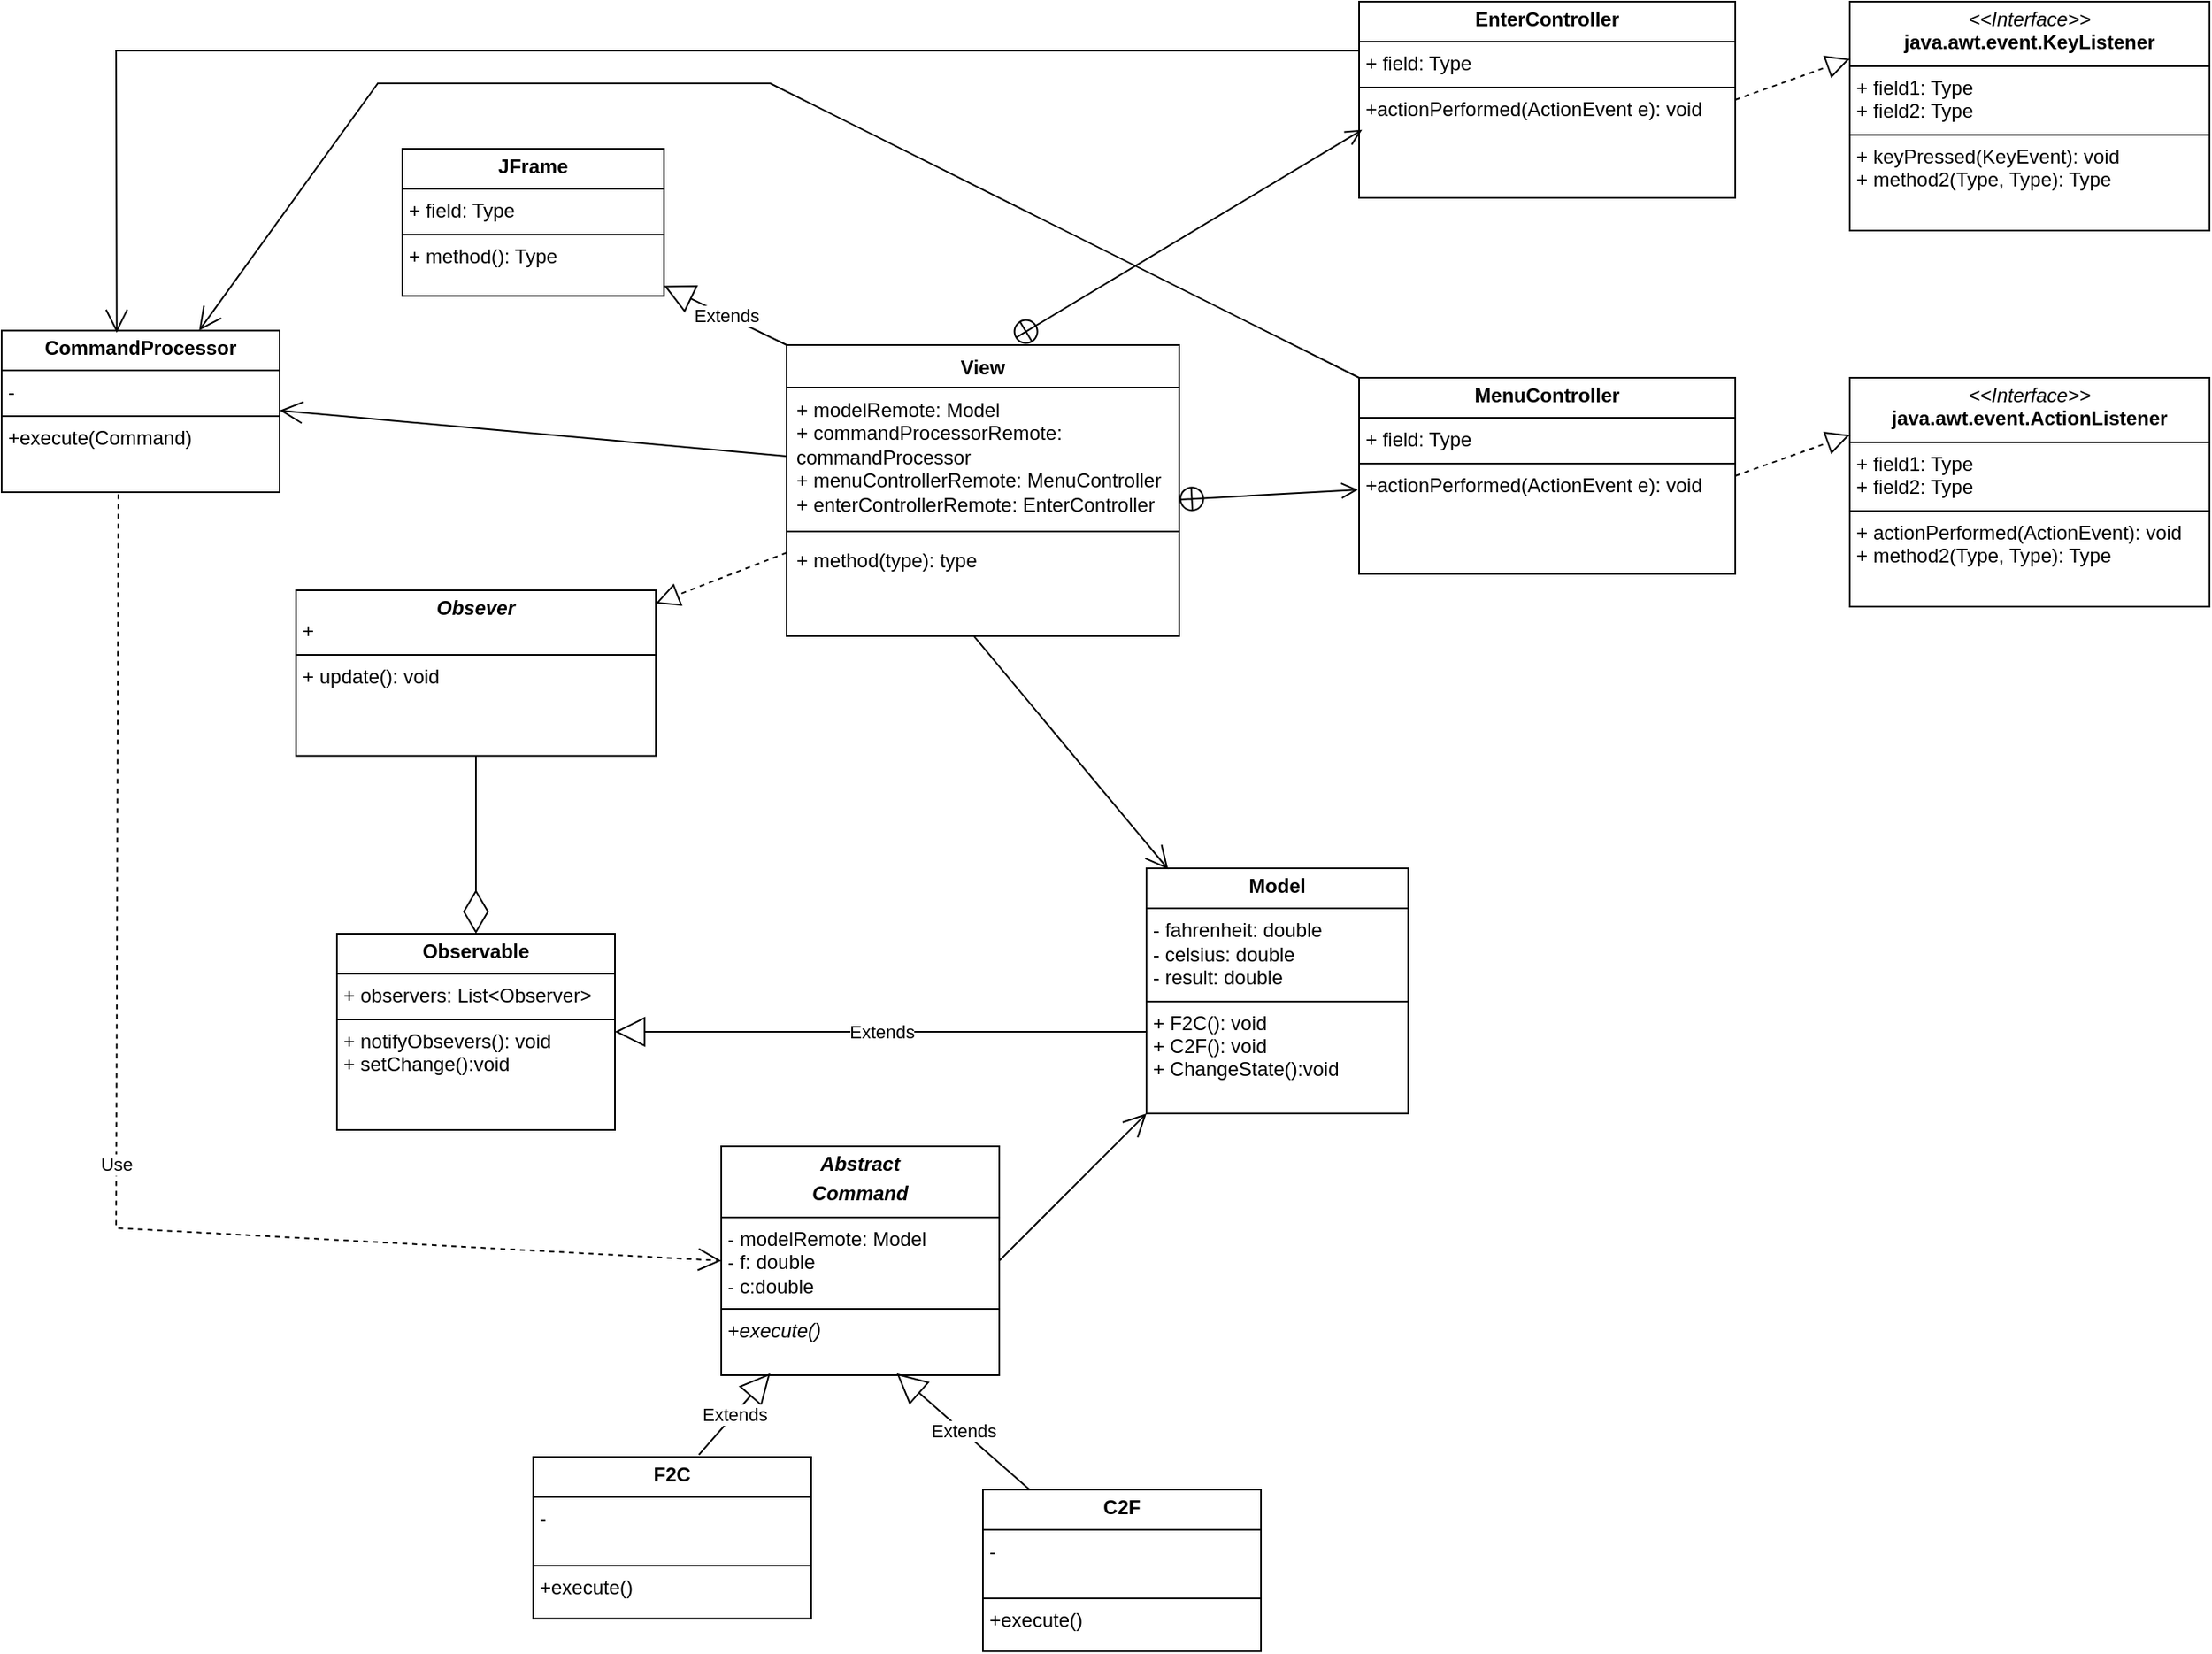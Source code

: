 <mxfile version="24.5.3" type="device">
  <diagram name="Page-1" id="RsVy-TVNNRJgM5ZT6n1r">
    <mxGraphModel dx="3021" dy="1304" grid="1" gridSize="10" guides="1" tooltips="1" connect="1" arrows="1" fold="1" page="1" pageScale="1" pageWidth="850" pageHeight="1100" math="0" shadow="0">
      <root>
        <mxCell id="0" />
        <mxCell id="1" parent="0" />
        <mxCell id="Z4bBb0PX71NDAPe68o0Y-1" value="View" style="swimlane;fontStyle=1;align=center;verticalAlign=top;childLayout=stackLayout;horizontal=1;startSize=26;horizontalStack=0;resizeParent=1;resizeParentMax=0;resizeLast=0;collapsible=1;marginBottom=0;whiteSpace=wrap;html=1;" vertex="1" parent="1">
          <mxGeometry x="-270" y="280" width="240" height="178" as="geometry" />
        </mxCell>
        <mxCell id="Z4bBb0PX71NDAPe68o0Y-2" value="+ modelRemote: Model&lt;div&gt;+ commandProcessorRemote: commandProcessor&lt;/div&gt;&lt;div&gt;+ menuControllerRemote: MenuController&lt;/div&gt;&lt;div&gt;+ enterControllerRemote: EnterController&lt;/div&gt;" style="text;strokeColor=none;fillColor=none;align=left;verticalAlign=top;spacingLeft=4;spacingRight=4;overflow=hidden;rotatable=0;points=[[0,0.5],[1,0.5]];portConstraint=eastwest;whiteSpace=wrap;html=1;" vertex="1" parent="Z4bBb0PX71NDAPe68o0Y-1">
          <mxGeometry y="26" width="240" height="84" as="geometry" />
        </mxCell>
        <mxCell id="Z4bBb0PX71NDAPe68o0Y-3" value="" style="line;strokeWidth=1;fillColor=none;align=left;verticalAlign=middle;spacingTop=-1;spacingLeft=3;spacingRight=3;rotatable=0;labelPosition=right;points=[];portConstraint=eastwest;strokeColor=inherit;" vertex="1" parent="Z4bBb0PX71NDAPe68o0Y-1">
          <mxGeometry y="110" width="240" height="8" as="geometry" />
        </mxCell>
        <mxCell id="Z4bBb0PX71NDAPe68o0Y-4" value="+ method(type): type" style="text;strokeColor=none;fillColor=none;align=left;verticalAlign=top;spacingLeft=4;spacingRight=4;overflow=hidden;rotatable=0;points=[[0,0.5],[1,0.5]];portConstraint=eastwest;whiteSpace=wrap;html=1;" vertex="1" parent="Z4bBb0PX71NDAPe68o0Y-1">
          <mxGeometry y="118" width="240" height="60" as="geometry" />
        </mxCell>
        <mxCell id="Z4bBb0PX71NDAPe68o0Y-5" value="&lt;p style=&quot;margin:0px;margin-top:4px;text-align:center;&quot;&gt;&lt;b&gt;JFrame&lt;/b&gt;&lt;/p&gt;&lt;hr size=&quot;1&quot; style=&quot;border-style:solid;&quot;&gt;&lt;p style=&quot;margin:0px;margin-left:4px;&quot;&gt;+ field: Type&lt;/p&gt;&lt;hr size=&quot;1&quot; style=&quot;border-style:solid;&quot;&gt;&lt;p style=&quot;margin:0px;margin-left:4px;&quot;&gt;+ method(): Type&lt;/p&gt;" style="verticalAlign=top;align=left;overflow=fill;html=1;whiteSpace=wrap;" vertex="1" parent="1">
          <mxGeometry x="-505" y="160" width="160" height="90" as="geometry" />
        </mxCell>
        <mxCell id="Z4bBb0PX71NDAPe68o0Y-6" value="Extends" style="endArrow=block;endSize=16;endFill=0;html=1;rounded=0;exitX=0;exitY=0;exitDx=0;exitDy=0;" edge="1" parent="1" source="Z4bBb0PX71NDAPe68o0Y-1" target="Z4bBb0PX71NDAPe68o0Y-5">
          <mxGeometry width="160" relative="1" as="geometry">
            <mxPoint x="-200" y="420" as="sourcePoint" />
            <mxPoint x="-40" y="420" as="targetPoint" />
          </mxGeometry>
        </mxCell>
        <mxCell id="Z4bBb0PX71NDAPe68o0Y-7" value="&lt;p style=&quot;margin:0px;margin-top:4px;text-align:center;&quot;&gt;&lt;b&gt;Model&lt;/b&gt;&lt;/p&gt;&lt;hr size=&quot;1&quot; style=&quot;border-style:solid;&quot;&gt;&lt;p style=&quot;margin:0px;margin-left:4px;&quot;&gt;- fahrenheit: double&lt;/p&gt;&lt;p style=&quot;margin:0px;margin-left:4px;&quot;&gt;-&lt;span style=&quot;background-color: initial;&quot;&gt;&amp;nbsp;celsius: double&lt;/span&gt;&lt;/p&gt;&lt;p style=&quot;margin:0px;margin-left:4px;&quot;&gt;- result: double&lt;/p&gt;&lt;hr size=&quot;1&quot; style=&quot;border-style:solid;&quot;&gt;&lt;p style=&quot;margin:0px;margin-left:4px;&quot;&gt;+ F2C(): void&lt;/p&gt;&lt;p style=&quot;margin:0px;margin-left:4px;&quot;&gt;+ C2F(): void&lt;br&gt;&lt;/p&gt;&lt;p style=&quot;margin:0px;margin-left:4px;&quot;&gt;+ ChangeState():void&lt;/p&gt;&lt;p style=&quot;margin:0px;margin-left:4px;&quot;&gt;&lt;br&gt;&lt;/p&gt;" style="verticalAlign=top;align=left;overflow=fill;html=1;whiteSpace=wrap;" vertex="1" parent="1">
          <mxGeometry x="-50" y="600" width="160" height="150" as="geometry" />
        </mxCell>
        <mxCell id="Z4bBb0PX71NDAPe68o0Y-8" value="&lt;p style=&quot;margin:0px;margin-top:4px;text-align:center;&quot;&gt;&lt;i&gt;&amp;lt;&amp;lt;Interface&amp;gt;&amp;gt;&lt;/i&gt;&lt;br&gt;&lt;b&gt;java.awt.event.ActionListener&lt;/b&gt;&lt;/p&gt;&lt;hr size=&quot;1&quot; style=&quot;border-style:solid;&quot;&gt;&lt;p style=&quot;margin:0px;margin-left:4px;&quot;&gt;+ field1: Type&lt;br&gt;+ field2: Type&lt;/p&gt;&lt;hr size=&quot;1&quot; style=&quot;border-style:solid;&quot;&gt;&lt;p style=&quot;margin:0px;margin-left:4px;&quot;&gt;+ actionPerformed(ActionEvent): void&lt;br&gt;+ method2(Type, Type): Type&lt;/p&gt;" style="verticalAlign=top;align=left;overflow=fill;html=1;whiteSpace=wrap;" vertex="1" parent="1">
          <mxGeometry x="380" y="300" width="220" height="140" as="geometry" />
        </mxCell>
        <mxCell id="Z4bBb0PX71NDAPe68o0Y-9" value="&lt;p style=&quot;margin:0px;margin-top:4px;text-align:center;&quot;&gt;&lt;b&gt;MenuController&lt;/b&gt;&lt;/p&gt;&lt;hr size=&quot;1&quot; style=&quot;border-style:solid;&quot;&gt;&lt;p style=&quot;margin:0px;margin-left:4px;&quot;&gt;+ field: Type&lt;/p&gt;&lt;hr size=&quot;1&quot; style=&quot;border-style:solid;&quot;&gt;&lt;p style=&quot;margin:0px;margin-left:4px;&quot;&gt;+actionPerformed(ActionEvent e): void&lt;br&gt;&lt;/p&gt;&lt;p style=&quot;margin:0px;margin-left:4px;&quot;&gt;&lt;br&gt;&lt;/p&gt;" style="verticalAlign=top;align=left;overflow=fill;html=1;whiteSpace=wrap;" vertex="1" parent="1">
          <mxGeometry x="80" y="300" width="230" height="120" as="geometry" />
        </mxCell>
        <mxCell id="Z4bBb0PX71NDAPe68o0Y-10" value="&lt;p style=&quot;margin:0px;margin-top:4px;text-align:center;&quot;&gt;&lt;i&gt;&lt;b&gt;Obsever&lt;/b&gt;&lt;/i&gt;&lt;br&gt;&lt;/p&gt;&lt;p style=&quot;margin:0px;margin-left:4px;&quot;&gt;+&amp;nbsp;&lt;/p&gt;&lt;hr size=&quot;1&quot; style=&quot;border-style:solid;&quot;&gt;&lt;p style=&quot;margin:0px;margin-left:4px;&quot;&gt;+ update(): void&lt;span style=&quot;color: rgba(0, 0, 0, 0); font-family: monospace; font-size: 0px; text-wrap: nowrap; background-color: initial;&quot;&gt;%3CmxGraphModel%3E%3Croot%3E%3CmxCell%20id%3D%220%22%2F%3E%3CmxCell%20id%3D%221%22%20parent%3D%220%22%2F%3E%3CmxCell%20id%3D%222%22%20value%3D%22%26lt%3Bp%20style%3D%26quot%3Bmargin%3A0px%3Bmargin-top%3A4px%3Btext-align%3Acenter%3B%26quot%3B%26gt%3B%26lt%3Bi%26gt%3B%26amp%3Blt%3B%26amp%3Blt%3BInterface%26amp%3Bgt%3B%26amp%3Bgt%3B%26lt%3B%2Fi%26gt%3B%26lt%3Bbr%26gt%3B%26lt%3Bb%26gt%3BSubcriber%26lt%3B%2Fb%26gt%3B%26lt%3B%2Fp%26gt%3B%26lt%3Bhr%20size%3D%26quot%3B1%26quot%3B%20style%3D%26quot%3Bborder-style%3Asolid%3B%26quot%3B%26gt%3B%26lt%3Bp%20style%3D%26quot%3Bmargin%3A0px%3Bmargin-left%3A4px%3B%26quot%3B%26gt%3B%2B%26amp%3Bnbsp%3B%26lt%3B%2Fp%26gt%3B%26lt%3Bhr%20size%3D%26quot%3B1%26quot%3B%20style%3D%26quot%3Bborder-style%3Asolid%3B%26quot%3B%26gt%3B%26lt%3Bp%20style%3D%26quot%3Bmargin%3A0px%3Bmargin-left%3A4px%3B%26quot%3B%26gt%3B%2B%20update()%3A%20void%26lt%3B%2Fp%26gt%3B%22%20style%3D%22verticalAlign%3Dtop%3Balign%3Dleft%3Boverflow%3Dfill%3Bhtml%3D1%3BwhiteSpace%3Dwrap%3B%22%20vertex%3D%221%22%20parent%3D%221%22%3E%3CmxGeometry%20x%3D%22-590%22%20y%3D%223748.76%22%20width%3D%22220%22%20height%3D%22101.24%22%20as%3D%22geometry%22%2F%3E%3C%2FmxCell%3E%3C%2Froot%3E%3C%2FmxGraphModel%3E&lt;/span&gt;&lt;/p&gt;" style="verticalAlign=top;align=left;overflow=fill;html=1;whiteSpace=wrap;" vertex="1" parent="1">
          <mxGeometry x="-570" y="430.0" width="220" height="101.24" as="geometry" />
        </mxCell>
        <mxCell id="Z4bBb0PX71NDAPe68o0Y-11" value="&lt;p style=&quot;margin:0px;margin-top:4px;text-align:center;&quot;&gt;&lt;b&gt;Observable&lt;/b&gt;&lt;/p&gt;&lt;hr size=&quot;1&quot; style=&quot;border-style:solid;&quot;&gt;&lt;p style=&quot;margin:0px;margin-left:4px;&quot;&gt;+&amp;nbsp;observers:&amp;nbsp;List&amp;lt;Observer&amp;gt;&lt;/p&gt;&lt;hr size=&quot;1&quot; style=&quot;border-style:solid;&quot;&gt;&lt;p style=&quot;margin:0px;margin-left:4px;&quot;&gt;+ notifyObsevers(): void&amp;nbsp;&lt;/p&gt;&lt;p style=&quot;margin:0px;margin-left:4px;&quot;&gt;+ setChange():void&lt;/p&gt;" style="verticalAlign=top;align=left;overflow=fill;html=1;whiteSpace=wrap;" vertex="1" parent="1">
          <mxGeometry x="-545" y="640.0" width="170" height="120" as="geometry" />
        </mxCell>
        <mxCell id="Z4bBb0PX71NDAPe68o0Y-12" value="Extends" style="endArrow=block;endSize=16;endFill=0;html=1;rounded=0;entryX=1;entryY=0.5;entryDx=0;entryDy=0;" edge="1" parent="1" target="Z4bBb0PX71NDAPe68o0Y-11">
          <mxGeometry width="160" relative="1" as="geometry">
            <mxPoint x="-50" y="700" as="sourcePoint" />
            <mxPoint x="-360" y="344" as="targetPoint" />
          </mxGeometry>
        </mxCell>
        <mxCell id="Z4bBb0PX71NDAPe68o0Y-13" value="" style="endArrow=block;dashed=1;endFill=0;endSize=12;html=1;rounded=0;exitX=0;exitY=0.15;exitDx=0;exitDy=0;exitPerimeter=0;" edge="1" parent="1" source="Z4bBb0PX71NDAPe68o0Y-4" target="Z4bBb0PX71NDAPe68o0Y-10">
          <mxGeometry width="160" relative="1" as="geometry">
            <mxPoint x="-190" y="470" as="sourcePoint" />
            <mxPoint x="-30" y="470" as="targetPoint" />
          </mxGeometry>
        </mxCell>
        <mxCell id="Z4bBb0PX71NDAPe68o0Y-14" value="" style="endArrow=open;startArrow=circlePlus;endFill=0;startFill=0;endSize=8;html=1;rounded=0;entryX=-0.003;entryY=0.571;entryDx=0;entryDy=0;entryPerimeter=0;exitX=0.999;exitY=0.816;exitDx=0;exitDy=0;exitPerimeter=0;" edge="1" parent="1" source="Z4bBb0PX71NDAPe68o0Y-2" target="Z4bBb0PX71NDAPe68o0Y-9">
          <mxGeometry width="160" relative="1" as="geometry">
            <mxPoint x="-163" y="160" as="sourcePoint" />
            <mxPoint x="-80" y="98" as="targetPoint" />
          </mxGeometry>
        </mxCell>
        <mxCell id="Z4bBb0PX71NDAPe68o0Y-15" value="" style="endArrow=block;dashed=1;endFill=0;endSize=12;html=1;rounded=0;exitX=1;exitY=0.5;exitDx=0;exitDy=0;entryX=0;entryY=0.25;entryDx=0;entryDy=0;" edge="1" parent="1" source="Z4bBb0PX71NDAPe68o0Y-9" target="Z4bBb0PX71NDAPe68o0Y-8">
          <mxGeometry width="160" relative="1" as="geometry">
            <mxPoint x="303" y="260" as="sourcePoint" />
            <mxPoint x="420" y="160" as="targetPoint" />
          </mxGeometry>
        </mxCell>
        <mxCell id="Z4bBb0PX71NDAPe68o0Y-16" value="" style="endArrow=open;endFill=1;endSize=12;html=1;rounded=0;entryX=0.083;entryY=0.004;entryDx=0;entryDy=0;entryPerimeter=0;exitX=0.475;exitY=0.99;exitDx=0;exitDy=0;exitPerimeter=0;" edge="1" parent="1" source="Z4bBb0PX71NDAPe68o0Y-4" target="Z4bBb0PX71NDAPe68o0Y-7">
          <mxGeometry width="160" relative="1" as="geometry">
            <mxPoint x="-130" y="520" as="sourcePoint" />
            <mxPoint x="80" y="370" as="targetPoint" />
          </mxGeometry>
        </mxCell>
        <mxCell id="Z4bBb0PX71NDAPe68o0Y-17" value="" style="group" connectable="0" vertex="1" parent="1">
          <mxGeometry x="-750" y="250" width="170" height="120" as="geometry" />
        </mxCell>
        <mxCell id="Z4bBb0PX71NDAPe68o0Y-18" value="&lt;p style=&quot;margin:0px;margin-top:4px;text-align:center;&quot;&gt;&lt;b&gt;CommandProcessor&lt;/b&gt;&lt;/p&gt;&lt;hr size=&quot;1&quot; style=&quot;border-style:solid;&quot;&gt;&lt;p style=&quot;margin:0px;margin-left:4px;&quot;&gt;&lt;span style=&quot;background-color: initial;&quot;&gt;-&amp;nbsp;&lt;/span&gt;&lt;br&gt;&lt;/p&gt;&lt;hr size=&quot;1&quot; style=&quot;border-style:solid;&quot;&gt;&lt;p style=&quot;margin:0px;margin-left:4px;&quot;&gt;+execute(Command)&lt;/p&gt;&lt;p style=&quot;margin: 0px 0px 0px 4px;&quot;&gt;&lt;br&gt;&lt;/p&gt;" style="verticalAlign=top;align=left;overflow=fill;html=1;whiteSpace=wrap;" vertex="1" parent="Z4bBb0PX71NDAPe68o0Y-17">
          <mxGeometry y="21.176" width="170" height="98.824" as="geometry" />
        </mxCell>
        <mxCell id="Z4bBb0PX71NDAPe68o0Y-19" value="&lt;p style=&quot;margin:0px;margin-top:4px;text-align:center;&quot;&gt;&lt;b&gt;&lt;i&gt;Abstract&lt;/i&gt;&lt;/b&gt;&lt;/p&gt;&lt;p style=&quot;margin:0px;margin-top:4px;text-align:center;&quot;&gt;&lt;b&gt;&lt;i&gt;Command&lt;/i&gt;&lt;/b&gt;&lt;/p&gt;&lt;hr size=&quot;1&quot; style=&quot;border-style:solid;&quot;&gt;&lt;p style=&quot;margin:0px;margin-left:4px;&quot;&gt;&lt;span style=&quot;background-color: initial;&quot;&gt;- modelRemote: Model&lt;/span&gt;&lt;br&gt;&lt;/p&gt;&lt;p style=&quot;margin:0px;margin-left:4px;&quot;&gt;&lt;span style=&quot;background-color: initial;&quot;&gt;- f: double&lt;/span&gt;&lt;/p&gt;&lt;p style=&quot;margin:0px;margin-left:4px;&quot;&gt;- c:double&lt;/p&gt;&lt;hr size=&quot;1&quot; style=&quot;border-style:solid;&quot;&gt;&lt;p style=&quot;margin:0px;margin-left:4px;&quot;&gt;+&lt;i&gt;execute()&lt;/i&gt;&lt;/p&gt;&lt;p style=&quot;margin: 0px 0px 0px 4px;&quot;&gt;&lt;br&gt;&lt;/p&gt;" style="verticalAlign=top;align=left;overflow=fill;html=1;whiteSpace=wrap;" vertex="1" parent="1">
          <mxGeometry x="-310" y="770" width="170" height="140" as="geometry" />
        </mxCell>
        <mxCell id="Z4bBb0PX71NDAPe68o0Y-20" value="&lt;p style=&quot;margin:0px;margin-top:4px;text-align:center;&quot;&gt;&lt;b&gt;F2C&lt;/b&gt;&lt;span style=&quot;color: rgba(0, 0, 0, 0); font-family: monospace; font-size: 0px; text-wrap: nowrap; background-color: initial; text-align: left;&quot;&gt;%3CmxGraphModel%3E%3Croot%3E%3CmxCell%20id%3D%220%22%2F%3E%3CmxCell%20id%3D%221%22%20parent%3D%220%22%2F%3E%3CmxCell%20id%3D%222%22%20value%3D%22%26lt%3Bp%20style%3D%26quot%3Bmargin%3A0px%3Bmargin-top%3A4px%3Btext-align%3Acenter%3B%26quot%3B%26gt%3B%26lt%3Bb%26gt%3BxyzCommand%26lt%3B%2Fb%26gt%3B%26lt%3B%2Fp%26gt%3B%26lt%3Bhr%20size%3D%26quot%3B1%26quot%3B%20style%3D%26quot%3Bborder-style%3Asolid%3B%26quot%3B%26gt%3B%26lt%3Bp%20style%3D%26quot%3Bmargin%3A0px%3Bmargin-left%3A4px%3B%26quot%3B%26gt%3B%26lt%3Bspan%20style%3D%26quot%3Bbackground-color%3A%20initial%3B%26quot%3B%26gt%3B-%26amp%3Bnbsp%3B%26lt%3B%2Fspan%26gt%3B%26lt%3Bbr%26gt%3B%26lt%3B%2Fp%26gt%3B%26lt%3Bhr%20size%3D%26quot%3B1%26quot%3B%20style%3D%26quot%3Bborder-style%3Asolid%3B%26quot%3B%26gt%3B%26lt%3Bp%20style%3D%26quot%3Bmargin%3A0px%3Bmargin-left%3A4px%3B%26quot%3B%26gt%3B%2Bexecute()%26lt%3B%2Fp%26gt%3B%26lt%3Bp%20style%3D%26quot%3Bmargin%3A%200px%200px%200px%204px%3B%26quot%3B%26gt%3B%26lt%3Bbr%26gt%3B%26lt%3B%2Fp%26gt%3B%22%20style%3D%22verticalAlign%3Dtop%3Balign%3Dleft%3Boverflow%3Dfill%3Bhtml%3D1%3BwhiteSpace%3Dwrap%3B%22%20vertex%3D%221%22%20parent%3D%221%22%3E%3CmxGeometry%20x%3D%22-640%22%20y%3D%225099.996%22%20width%3D%22170%22%20height%3D%2298.824%22%20as%3D%22geometry%22%2F%3E%3C%2FmxCell%3E%3C%2Froot%3E%3C%2FmxGraphModel%3E&lt;/span&gt;&lt;/p&gt;&lt;hr size=&quot;1&quot; style=&quot;border-style:solid;&quot;&gt;&lt;p style=&quot;margin:0px;margin-left:4px;&quot;&gt;&lt;span style=&quot;background-color: initial;&quot;&gt;-&lt;/span&gt;&lt;br&gt;&lt;/p&gt;&lt;span style=&quot;color: rgba(0, 0, 0, 0); font-family: monospace; font-size: 0px; text-wrap: nowrap;&quot;&gt;%3CmxGraphModel%3E%3Croot%3E%3CmxCell%20id%3D%220%22%2F%3E%3CmxCell%20id%3D%221%22%20parent%3D%220%22%2F%3E%3CmxCell%20id%3D%222%22%20value%3D%22%26lt%3Bp%20style%3D%26quot%3Bmargin%3A0px%3Bmargin-top%3A4px%3Btext-align%3Acenter%3B%26quot%3B%26gt%3B%26lt%3Bb%26gt%3BxyzCommand%26lt%3B%2Fb%26gt%3B%26lt%3B%2Fp%26gt%3B%26lt%3Bhr%20size%3D%26quot%3B1%26quot%3B%20style%3D%26quot%3Bborder-style%3Asolid%3B%26quot%3B%26gt%3B%26lt%3Bp%20style%3D%26quot%3Bmargin%3A0px%3Bmargin-left%3A4px%3B%26quot%3B%26gt%3B%26lt%3Bspan%20style%3D%26quot%3Bbackground-color%3A%20initial%3B%26quot%3B%26gt%3B-%26amp%3Bnbsp%3B%26lt%3B%2Fspan%26gt%3B%26lt%3Bbr%26gt%3B%26lt%3B%2Fp%26gt%3B%26lt%3Bhr%20size%3D%26quot%3B1%26quot%3B%20style%3D%26quot%3Bborder-style%3Asolid%3B%26quot%3B%26gt%3B%26lt%3Bp%20style%3D%26quot%3Bmargin%3A0px%3Bmargin-left%3A4px%3B%26quot%3B%26gt%3B%2Bexecute()%26lt%3B%2Fp%26gt%3B%26lt%3Bp%20style%3D%26quot%3Bmargin%3A%200px%200px%200px%204px%3B%26quot%3B%26gt%3B%26lt%3Bbr%26gt%3B%26lt%3B%2Fp%26gt%3B%22%20style%3D%22verticalAlign%3Dtop%3Balign%3Dleft%3Boverflow%3Dfill%3Bhtml%3D1%3BwhiteSpace%3Dwrap%3B%22%20vertex%3D%221%22%20parent%3D%221%22%3E%3CmxGeometry%20x%3D%22-640%22%20y%3D%225099.996%22%20width%3D%22170%22%20height%3D%2298.824%22%20as%3D%22geometry%22%2F%3E%3C%2FmxCell%3E%3C%2Froot%3E%3C%2FmxGraphModel%3E&lt;/span&gt;&lt;hr size=&quot;1&quot; style=&quot;border-style:solid;&quot;&gt;&lt;p style=&quot;margin:0px;margin-left:4px;&quot;&gt;+execute()&lt;/p&gt;&lt;p style=&quot;margin: 0px 0px 0px 4px;&quot;&gt;&lt;br&gt;&lt;/p&gt;" style="verticalAlign=top;align=left;overflow=fill;html=1;whiteSpace=wrap;" vertex="1" parent="1">
          <mxGeometry x="-425" y="959.996" width="170" height="98.824" as="geometry" />
        </mxCell>
        <mxCell id="Z4bBb0PX71NDAPe68o0Y-21" value="&lt;p style=&quot;margin:0px;margin-top:4px;text-align:center;&quot;&gt;&lt;b&gt;C2F&lt;/b&gt;&lt;span style=&quot;color: rgba(0, 0, 0, 0); font-family: monospace; font-size: 0px; text-wrap: nowrap; background-color: initial; text-align: left;&quot;&gt;%3CmxGraphModel%3E%3Croot%3E%3CmxCell%20id%3D%220%22%2F%3E%3CmxCell%20id%3D%221%22%20parent%3D%220%22%2F%3E%3CmxCell%20id%3D%222%22%20value%3D%22%26lt%3Bp%20style%3D%26quot%3Bmargin%3A0px%3Bmargin-top%3A4px%3Btext-align%3Acenter%3B%26quot%3B%26gt%3B%26lt%3Bb%26gt%3BxyzCommand%26lt%3B%2Fb%26gt%3B%26lt%3B%2Fp%26gt%3B%26lt%3Bhr%20size%3D%26quot%3B1%26quot%3B%20style%3D%26quot%3Bborder-style%3Asolid%3B%26quot%3B%26gt%3B%26lt%3Bp%20style%3D%26quot%3Bmargin%3A0px%3Bmargin-left%3A4px%3B%26quot%3B%26gt%3B%26lt%3Bspan%20style%3D%26quot%3Bbackground-color%3A%20initial%3B%26quot%3B%26gt%3B-%26amp%3Bnbsp%3B%26lt%3B%2Fspan%26gt%3B%26lt%3Bbr%26gt%3B%26lt%3B%2Fp%26gt%3B%26lt%3Bhr%20size%3D%26quot%3B1%26quot%3B%20style%3D%26quot%3Bborder-style%3Asolid%3B%26quot%3B%26gt%3B%26lt%3Bp%20style%3D%26quot%3Bmargin%3A0px%3Bmargin-left%3A4px%3B%26quot%3B%26gt%3B%2Bexecute()%26lt%3B%2Fp%26gt%3B%26lt%3Bp%20style%3D%26quot%3Bmargin%3A%200px%200px%200px%204px%3B%26quot%3B%26gt%3B%26lt%3Bbr%26gt%3B%26lt%3B%2Fp%26gt%3B%22%20style%3D%22verticalAlign%3Dtop%3Balign%3Dleft%3Boverflow%3Dfill%3Bhtml%3D1%3BwhiteSpace%3Dwrap%3B%22%20vertex%3D%221%22%20parent%3D%221%22%3E%3CmxGeometry%20x%3D%22-640%22%20y%3D%225099.996%22%20width%3D%22170%22%20height%3D%2298.824%22%20as%3D%22geometry%22%2F%3E%3C%2FmxCell%3E%3C%2Froot%3E%3C%2FmxGraphModel%3E&lt;/span&gt;&lt;/p&gt;&lt;hr size=&quot;1&quot; style=&quot;border-style:solid;&quot;&gt;&lt;p style=&quot;margin:0px;margin-left:4px;&quot;&gt;&lt;span style=&quot;background-color: initial;&quot;&gt;-&amp;nbsp;&lt;/span&gt;&lt;br&gt;&lt;/p&gt;&lt;span style=&quot;color: rgba(0, 0, 0, 0); font-family: monospace; font-size: 0px; text-wrap: nowrap;&quot;&gt;%3CmxGraphModel%3E%3Croot%3E%3CmxCell%20id%3D%220%22%2F%3E%3CmxCell%20id%3D%221%22%20parent%3D%220%22%2F%3E%3CmxCell%20id%3D%222%22%20value%3D%22%26lt%3Bp%20style%3D%26quot%3Bmargin%3A0px%3Bmargin-top%3A4px%3Btext-align%3Acenter%3B%26quot%3B%26gt%3B%26lt%3Bb%26gt%3BxyzCommand%26lt%3B%2Fb%26gt%3B%26lt%3B%2Fp%26gt%3B%26lt%3Bhr%20size%3D%26quot%3B1%26quot%3B%20style%3D%26quot%3Bborder-style%3Asolid%3B%26quot%3B%26gt%3B%26lt%3Bp%20style%3D%26quot%3Bmargin%3A0px%3Bmargin-left%3A4px%3B%26quot%3B%26gt%3B%26lt%3Bspan%20style%3D%26quot%3Bbackground-color%3A%20initial%3B%26quot%3B%26gt%3B-%26amp%3Bnbsp%3B%26lt%3B%2Fspan%26gt%3B%26lt%3Bbr%26gt%3B%26lt%3B%2Fp%26gt%3B%26lt%3Bhr%20size%3D%26quot%3B1%26quot%3B%20style%3D%26quot%3Bborder-style%3Asolid%3B%26quot%3B%26gt%3B%26lt%3Bp%20style%3D%26quot%3Bmargin%3A0px%3Bmargin-left%3A4px%3B%26quot%3B%26gt%3B%2Bexecute()%26lt%3B%2Fp%26gt%3B%26lt%3Bp%20style%3D%26quot%3Bmargin%3A%200px%200px%200px%204px%3B%26quot%3B%26gt%3B%26lt%3Bbr%26gt%3B%26lt%3B%2Fp%26gt%3B%22%20style%3D%22verticalAlign%3Dtop%3Balign%3Dleft%3Boverflow%3Dfill%3Bhtml%3D1%3BwhiteSpace%3Dwrap%3B%22%20vertex%3D%221%22%20parent%3D%221%22%3E%3CmxGeometry%20x%3D%22-640%22%20y%3D%225099.996%22%20width%3D%22170%22%20height%3D%2298.824%22%20as%3D%22geometry%22%2F%3E%3C%2FmxCell%3E%3C%2Froot%3E%3C%2FmxGraphModel%3E&lt;/span&gt;&lt;hr size=&quot;1&quot; style=&quot;border-style:solid;&quot;&gt;&lt;p style=&quot;margin:0px;margin-left:4px;&quot;&gt;+execute()&lt;/p&gt;&lt;p style=&quot;margin: 0px 0px 0px 4px;&quot;&gt;&lt;br&gt;&lt;/p&gt;" style="verticalAlign=top;align=left;overflow=fill;html=1;whiteSpace=wrap;" vertex="1" parent="1">
          <mxGeometry x="-150" y="979.996" width="170" height="98.824" as="geometry" />
        </mxCell>
        <mxCell id="Z4bBb0PX71NDAPe68o0Y-22" value="Extends" style="endArrow=block;endSize=16;endFill=0;html=1;rounded=0;exitX=0.596;exitY=-0.013;exitDx=0;exitDy=0;exitPerimeter=0;entryX=0.176;entryY=0.992;entryDx=0;entryDy=0;entryPerimeter=0;" edge="1" parent="1" source="Z4bBb0PX71NDAPe68o0Y-20" target="Z4bBb0PX71NDAPe68o0Y-19">
          <mxGeometry width="160" relative="1" as="geometry">
            <mxPoint x="-330" y="940" as="sourcePoint" />
            <mxPoint x="-170" y="940" as="targetPoint" />
          </mxGeometry>
        </mxCell>
        <mxCell id="Z4bBb0PX71NDAPe68o0Y-23" value="Extends" style="endArrow=block;endSize=16;endFill=0;html=1;rounded=0;entryX=0.631;entryY=0.992;entryDx=0;entryDy=0;entryPerimeter=0;" edge="1" parent="1" source="Z4bBb0PX71NDAPe68o0Y-21" target="Z4bBb0PX71NDAPe68o0Y-19">
          <mxGeometry width="160" relative="1" as="geometry">
            <mxPoint x="-679" y="949" as="sourcePoint" />
            <mxPoint x="-600" y="888" as="targetPoint" />
          </mxGeometry>
        </mxCell>
        <mxCell id="Z4bBb0PX71NDAPe68o0Y-24" value="Use" style="endArrow=open;endSize=12;dashed=1;html=1;rounded=0;entryX=0;entryY=0.5;entryDx=0;entryDy=0;exitX=0.42;exitY=1.013;exitDx=0;exitDy=0;exitPerimeter=0;" edge="1" parent="1" source="Z4bBb0PX71NDAPe68o0Y-18" target="Z4bBb0PX71NDAPe68o0Y-19">
          <mxGeometry width="160" relative="1" as="geometry">
            <mxPoint x="-450" y="640" as="sourcePoint" />
            <mxPoint x="-290" y="640" as="targetPoint" />
            <Array as="points">
              <mxPoint x="-680" y="820" />
            </Array>
          </mxGeometry>
        </mxCell>
        <mxCell id="Z4bBb0PX71NDAPe68o0Y-25" value="" style="endArrow=open;endFill=1;endSize=12;html=1;rounded=0;exitX=0;exitY=0.5;exitDx=0;exitDy=0;" edge="1" parent="1" source="Z4bBb0PX71NDAPe68o0Y-2">
          <mxGeometry width="160" relative="1" as="geometry">
            <mxPoint x="-450" y="440" as="sourcePoint" />
            <mxPoint x="-580" y="320" as="targetPoint" />
          </mxGeometry>
        </mxCell>
        <mxCell id="Z4bBb0PX71NDAPe68o0Y-26" value="" style="endArrow=open;endFill=1;endSize=12;html=1;rounded=0;exitX=1;exitY=0.5;exitDx=0;exitDy=0;entryX=0;entryY=1;entryDx=0;entryDy=0;" edge="1" parent="1" source="Z4bBb0PX71NDAPe68o0Y-19" target="Z4bBb0PX71NDAPe68o0Y-7">
          <mxGeometry width="160" relative="1" as="geometry">
            <mxPoint x="-150" y="610" as="sourcePoint" />
            <mxPoint x="10" y="610" as="targetPoint" />
          </mxGeometry>
        </mxCell>
        <mxCell id="Z4bBb0PX71NDAPe68o0Y-27" value="" style="endArrow=open;endFill=1;endSize=12;html=1;rounded=0;exitX=0;exitY=0;exitDx=0;exitDy=0;" edge="1" parent="1" source="Z4bBb0PX71NDAPe68o0Y-9" target="Z4bBb0PX71NDAPe68o0Y-18">
          <mxGeometry width="160" relative="1" as="geometry">
            <mxPoint x="-152" y="780" as="sourcePoint" />
            <mxPoint x="45" y="681" as="targetPoint" />
            <Array as="points">
              <mxPoint x="-280" y="120" />
              <mxPoint x="-520" y="120" />
            </Array>
          </mxGeometry>
        </mxCell>
        <mxCell id="Z4bBb0PX71NDAPe68o0Y-28" value="" style="endArrow=diamondThin;endFill=0;endSize=24;html=1;rounded=0;entryX=0.5;entryY=0;entryDx=0;entryDy=0;exitX=0.5;exitY=1;exitDx=0;exitDy=0;" edge="1" parent="1" source="Z4bBb0PX71NDAPe68o0Y-10" target="Z4bBb0PX71NDAPe68o0Y-11">
          <mxGeometry width="160" relative="1" as="geometry">
            <mxPoint x="-385" y="530" as="sourcePoint" />
            <mxPoint x="-385" y="615" as="targetPoint" />
          </mxGeometry>
        </mxCell>
        <mxCell id="Z4bBb0PX71NDAPe68o0Y-29" value="&lt;p style=&quot;margin:0px;margin-top:4px;text-align:center;&quot;&gt;&lt;b&gt;EnterController&lt;/b&gt;&lt;/p&gt;&lt;hr size=&quot;1&quot; style=&quot;border-style:solid;&quot;&gt;&lt;p style=&quot;margin:0px;margin-left:4px;&quot;&gt;+ field: Type&lt;/p&gt;&lt;hr size=&quot;1&quot; style=&quot;border-style:solid;&quot;&gt;&lt;p style=&quot;margin:0px;margin-left:4px;&quot;&gt;+actionPerformed(ActionEvent e): void&lt;br&gt;&lt;/p&gt;&lt;p style=&quot;margin:0px;margin-left:4px;&quot;&gt;&lt;br&gt;&lt;/p&gt;" style="verticalAlign=top;align=left;overflow=fill;html=1;whiteSpace=wrap;" vertex="1" parent="1">
          <mxGeometry x="80" y="70" width="230" height="120" as="geometry" />
        </mxCell>
        <mxCell id="Z4bBb0PX71NDAPe68o0Y-30" value="&lt;p style=&quot;margin:0px;margin-top:4px;text-align:center;&quot;&gt;&lt;i&gt;&amp;lt;&amp;lt;Interface&amp;gt;&amp;gt;&lt;/i&gt;&lt;br&gt;&lt;b&gt;java.awt.event.KeyListener&lt;/b&gt;&lt;/p&gt;&lt;hr size=&quot;1&quot; style=&quot;border-style:solid;&quot;&gt;&lt;p style=&quot;margin:0px;margin-left:4px;&quot;&gt;+ field1: Type&lt;br&gt;+ field2: Type&lt;/p&gt;&lt;hr size=&quot;1&quot; style=&quot;border-style:solid;&quot;&gt;&lt;p style=&quot;margin:0px;margin-left:4px;&quot;&gt;+ keyPressed(KeyEvent): void&lt;br&gt;+ method2(Type, Type): Type&lt;/p&gt;" style="verticalAlign=top;align=left;overflow=fill;html=1;whiteSpace=wrap;" vertex="1" parent="1">
          <mxGeometry x="380" y="70" width="220" height="140" as="geometry" />
        </mxCell>
        <mxCell id="Z4bBb0PX71NDAPe68o0Y-31" value="" style="endArrow=block;dashed=1;endFill=0;endSize=12;html=1;rounded=0;exitX=1;exitY=0.5;exitDx=0;exitDy=0;entryX=0;entryY=0.25;entryDx=0;entryDy=0;" edge="1" parent="1" source="Z4bBb0PX71NDAPe68o0Y-29" target="Z4bBb0PX71NDAPe68o0Y-30">
          <mxGeometry width="160" relative="1" as="geometry">
            <mxPoint x="250" y="140" as="sourcePoint" />
            <mxPoint x="410" y="-50" as="targetPoint" />
          </mxGeometry>
        </mxCell>
        <mxCell id="Z4bBb0PX71NDAPe68o0Y-32" value="" style="endArrow=open;endFill=1;endSize=12;html=1;rounded=0;exitX=0;exitY=0.25;exitDx=0;exitDy=0;entryX=0.414;entryY=0.013;entryDx=0;entryDy=0;entryPerimeter=0;" edge="1" parent="1" source="Z4bBb0PX71NDAPe68o0Y-29" target="Z4bBb0PX71NDAPe68o0Y-18">
          <mxGeometry width="160" relative="1" as="geometry">
            <mxPoint x="155" y="300" as="sourcePoint" />
            <mxPoint x="-656" y="281" as="targetPoint" />
            <Array as="points">
              <mxPoint x="-680" y="100" />
            </Array>
          </mxGeometry>
        </mxCell>
        <mxCell id="Z4bBb0PX71NDAPe68o0Y-33" value="" style="endArrow=open;startArrow=circlePlus;endFill=0;startFill=0;endSize=8;html=1;rounded=0;entryX=0.008;entryY=0.653;entryDx=0;entryDy=0;entryPerimeter=0;exitX=0.581;exitY=-0.023;exitDx=0;exitDy=0;exitPerimeter=0;" edge="1" parent="1" source="Z4bBb0PX71NDAPe68o0Y-1" target="Z4bBb0PX71NDAPe68o0Y-29">
          <mxGeometry width="160" relative="1" as="geometry">
            <mxPoint x="-102" y="366" as="sourcePoint" />
            <mxPoint x="39" y="369" as="targetPoint" />
          </mxGeometry>
        </mxCell>
      </root>
    </mxGraphModel>
  </diagram>
</mxfile>
